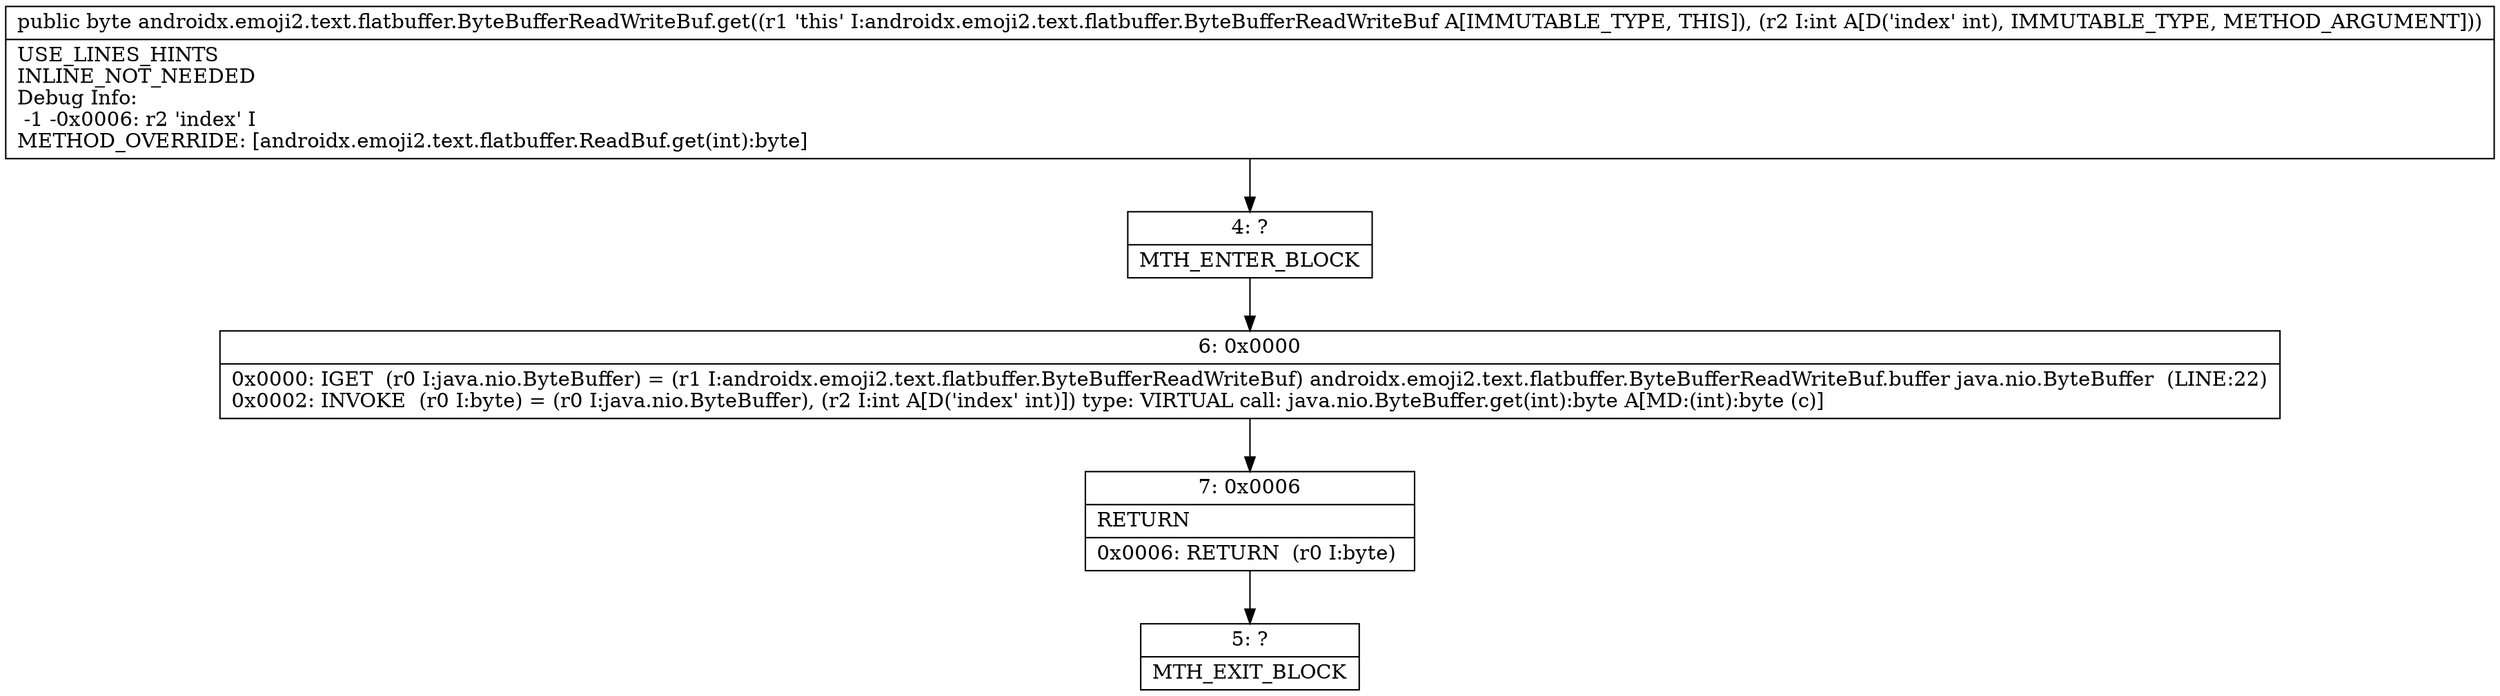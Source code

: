 digraph "CFG forandroidx.emoji2.text.flatbuffer.ByteBufferReadWriteBuf.get(I)B" {
Node_4 [shape=record,label="{4\:\ ?|MTH_ENTER_BLOCK\l}"];
Node_6 [shape=record,label="{6\:\ 0x0000|0x0000: IGET  (r0 I:java.nio.ByteBuffer) = (r1 I:androidx.emoji2.text.flatbuffer.ByteBufferReadWriteBuf) androidx.emoji2.text.flatbuffer.ByteBufferReadWriteBuf.buffer java.nio.ByteBuffer  (LINE:22)\l0x0002: INVOKE  (r0 I:byte) = (r0 I:java.nio.ByteBuffer), (r2 I:int A[D('index' int)]) type: VIRTUAL call: java.nio.ByteBuffer.get(int):byte A[MD:(int):byte (c)]\l}"];
Node_7 [shape=record,label="{7\:\ 0x0006|RETURN\l|0x0006: RETURN  (r0 I:byte) \l}"];
Node_5 [shape=record,label="{5\:\ ?|MTH_EXIT_BLOCK\l}"];
MethodNode[shape=record,label="{public byte androidx.emoji2.text.flatbuffer.ByteBufferReadWriteBuf.get((r1 'this' I:androidx.emoji2.text.flatbuffer.ByteBufferReadWriteBuf A[IMMUTABLE_TYPE, THIS]), (r2 I:int A[D('index' int), IMMUTABLE_TYPE, METHOD_ARGUMENT]))  | USE_LINES_HINTS\lINLINE_NOT_NEEDED\lDebug Info:\l  \-1 \-0x0006: r2 'index' I\lMETHOD_OVERRIDE: [androidx.emoji2.text.flatbuffer.ReadBuf.get(int):byte]\l}"];
MethodNode -> Node_4;Node_4 -> Node_6;
Node_6 -> Node_7;
Node_7 -> Node_5;
}


